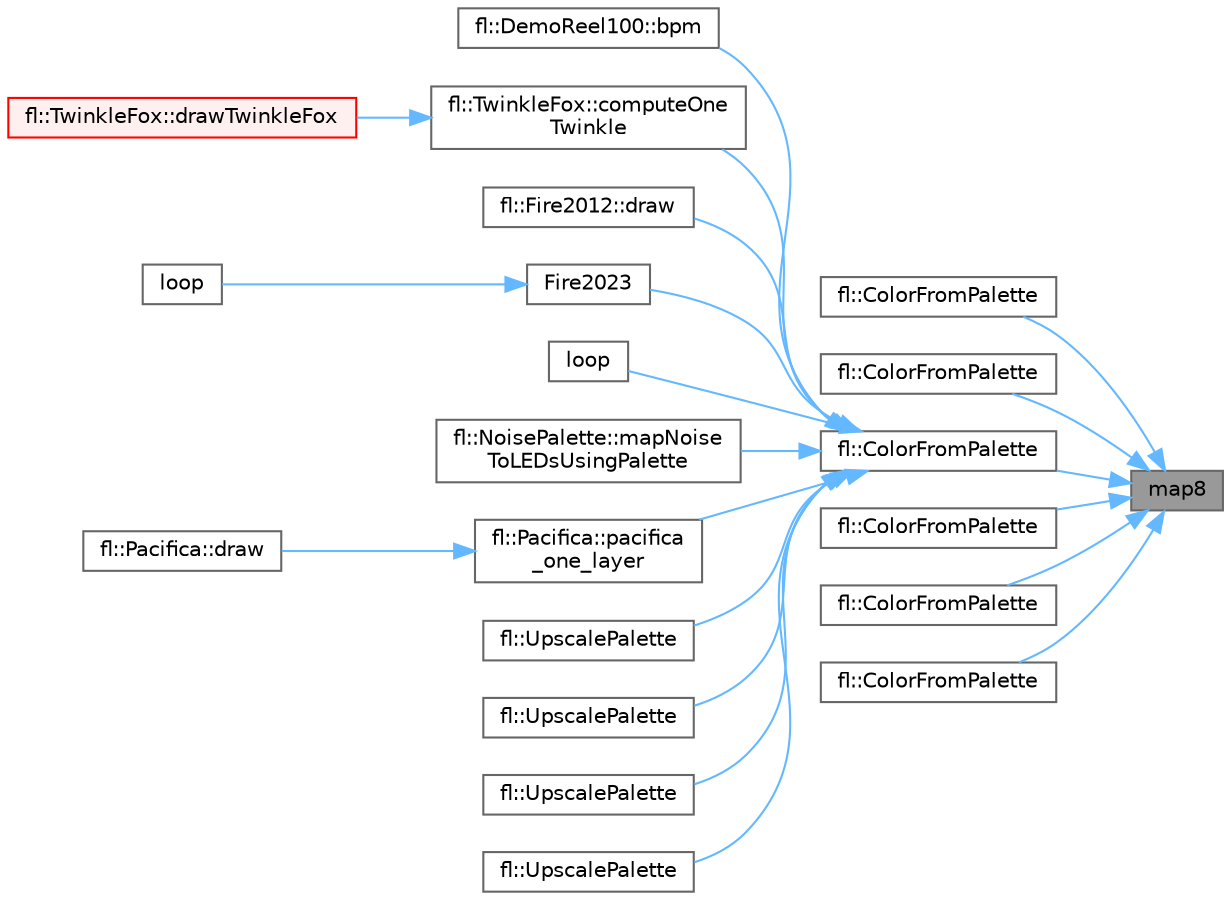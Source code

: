 digraph "map8"
{
 // INTERACTIVE_SVG=YES
 // LATEX_PDF_SIZE
  bgcolor="transparent";
  edge [fontname=Helvetica,fontsize=10,labelfontname=Helvetica,labelfontsize=10];
  node [fontname=Helvetica,fontsize=10,shape=box,height=0.2,width=0.4];
  rankdir="RL";
  Node1 [id="Node000001",label="map8",height=0.2,width=0.4,color="gray40", fillcolor="grey60", style="filled", fontcolor="black",tooltip="Map from one full-range 8-bit value into a narrower range of 8-bit values, possibly a range of hues."];
  Node1 -> Node2 [id="edge1_Node000001_Node000002",dir="back",color="steelblue1",style="solid",tooltip=" "];
  Node2 [id="Node000002",label="fl::ColorFromPalette",height=0.2,width=0.4,color="grey40", fillcolor="white", style="filled",URL="$d4/d36/namespacefl_a6be261d46a697b439148bd58cf47fd0a.html#a6be261d46a697b439148bd58cf47fd0a",tooltip=" "];
  Node1 -> Node3 [id="edge2_Node000001_Node000003",dir="back",color="steelblue1",style="solid",tooltip=" "];
  Node3 [id="Node000003",label="fl::ColorFromPalette",height=0.2,width=0.4,color="grey40", fillcolor="white", style="filled",URL="$d4/d36/namespacefl_a3f1395bf04587dfd37d40bc8f4367995.html#a3f1395bf04587dfd37d40bc8f4367995",tooltip=" "];
  Node1 -> Node4 [id="edge3_Node000001_Node000004",dir="back",color="steelblue1",style="solid",tooltip=" "];
  Node4 [id="Node000004",label="fl::ColorFromPalette",height=0.2,width=0.4,color="grey40", fillcolor="white", style="filled",URL="$d4/d36/namespacefl_a74e1895d1234ab29fef4458532e91090.html#a74e1895d1234ab29fef4458532e91090",tooltip=" "];
  Node4 -> Node5 [id="edge4_Node000004_Node000005",dir="back",color="steelblue1",style="solid",tooltip=" "];
  Node5 [id="Node000005",label="fl::DemoReel100::bpm",height=0.2,width=0.4,color="grey40", fillcolor="white", style="filled",URL="$d1/d60/classfl_1_1_demo_reel100_a72cc7eea48cf0be16b34fee7d4da64f4.html#a72cc7eea48cf0be16b34fee7d4da64f4",tooltip=" "];
  Node4 -> Node6 [id="edge5_Node000004_Node000006",dir="back",color="steelblue1",style="solid",tooltip=" "];
  Node6 [id="Node000006",label="fl::TwinkleFox::computeOne\lTwinkle",height=0.2,width=0.4,color="grey40", fillcolor="white", style="filled",URL="$de/db5/classfl_1_1_twinkle_fox_a39614750a1a87e8a8be19c36f6c48677.html#a39614750a1a87e8a8be19c36f6c48677",tooltip=" "];
  Node6 -> Node7 [id="edge6_Node000006_Node000007",dir="back",color="steelblue1",style="solid",tooltip=" "];
  Node7 [id="Node000007",label="fl::TwinkleFox::drawTwinkleFox",height=0.2,width=0.4,color="red", fillcolor="#FFF0F0", style="filled",URL="$de/db5/classfl_1_1_twinkle_fox_a67375829d0da55e17d3f74ac9817914d.html#a67375829d0da55e17d3f74ac9817914d",tooltip=" "];
  Node4 -> Node9 [id="edge7_Node000004_Node000009",dir="back",color="steelblue1",style="solid",tooltip=" "];
  Node9 [id="Node000009",label="fl::Fire2012::draw",height=0.2,width=0.4,color="grey40", fillcolor="white", style="filled",URL="$d5/d9b/classfl_1_1_fire2012_a39d20a6dc4f3a771b8b12696db9c4a15.html#a39d20a6dc4f3a771b8b12696db9c4a15",tooltip=" "];
  Node4 -> Node10 [id="edge8_Node000004_Node000010",dir="back",color="steelblue1",style="solid",tooltip=" "];
  Node10 [id="Node000010",label="Fire2023",height=0.2,width=0.4,color="grey40", fillcolor="white", style="filled",URL="$d8/d2c/_fire2023_8ino_abe327b12b434120ecf20ae3f46800983.html#abe327b12b434120ecf20ae3f46800983",tooltip=" "];
  Node10 -> Node11 [id="edge9_Node000010_Node000011",dir="back",color="steelblue1",style="solid",tooltip=" "];
  Node11 [id="Node000011",label="loop",height=0.2,width=0.4,color="grey40", fillcolor="white", style="filled",URL="$d8/d2c/_fire2023_8ino_afe461d27b9c48d5921c00d521181f12f.html#afe461d27b9c48d5921c00d521181f12f",tooltip=" "];
  Node4 -> Node12 [id="edge10_Node000004_Node000012",dir="back",color="steelblue1",style="solid",tooltip=" "];
  Node12 [id="Node000012",label="loop",height=0.2,width=0.4,color="grey40", fillcolor="white", style="filled",URL="$dc/dfc/_fire_matrix_8ino_afe461d27b9c48d5921c00d521181f12f.html#afe461d27b9c48d5921c00d521181f12f",tooltip=" "];
  Node4 -> Node13 [id="edge11_Node000004_Node000013",dir="back",color="steelblue1",style="solid",tooltip=" "];
  Node13 [id="Node000013",label="fl::NoisePalette::mapNoise\lToLEDsUsingPalette",height=0.2,width=0.4,color="grey40", fillcolor="white", style="filled",URL="$d9/d41/classfl_1_1_noise_palette_a546f14f524f7a1b965c872ddad7be8a4.html#a546f14f524f7a1b965c872ddad7be8a4",tooltip=" "];
  Node4 -> Node14 [id="edge12_Node000004_Node000014",dir="back",color="steelblue1",style="solid",tooltip=" "];
  Node14 [id="Node000014",label="fl::Pacifica::pacifica\l_one_layer",height=0.2,width=0.4,color="grey40", fillcolor="white", style="filled",URL="$d2/db2/classfl_1_1_pacifica_ac949d5e9a88b724a060954658b892ebc.html#ac949d5e9a88b724a060954658b892ebc",tooltip=" "];
  Node14 -> Node15 [id="edge13_Node000014_Node000015",dir="back",color="steelblue1",style="solid",tooltip=" "];
  Node15 [id="Node000015",label="fl::Pacifica::draw",height=0.2,width=0.4,color="grey40", fillcolor="white", style="filled",URL="$d2/db2/classfl_1_1_pacifica_a264d0c1db5db60028b6fab87af13d700.html#a264d0c1db5db60028b6fab87af13d700",tooltip=" "];
  Node4 -> Node16 [id="edge14_Node000004_Node000016",dir="back",color="steelblue1",style="solid",tooltip=" "];
  Node16 [id="Node000016",label="fl::UpscalePalette",height=0.2,width=0.4,color="grey40", fillcolor="white", style="filled",URL="$d4/d36/namespacefl_abf83f8c9171b3b60bb3f69e0d04b3e94.html#abf83f8c9171b3b60bb3f69e0d04b3e94",tooltip=" "];
  Node4 -> Node17 [id="edge15_Node000004_Node000017",dir="back",color="steelblue1",style="solid",tooltip=" "];
  Node17 [id="Node000017",label="fl::UpscalePalette",height=0.2,width=0.4,color="grey40", fillcolor="white", style="filled",URL="$d4/d36/namespacefl_ac2561c87f2746c8d2d718cc226cd5dae.html#ac2561c87f2746c8d2d718cc226cd5dae",tooltip=" "];
  Node4 -> Node18 [id="edge16_Node000004_Node000018",dir="back",color="steelblue1",style="solid",tooltip=" "];
  Node18 [id="Node000018",label="fl::UpscalePalette",height=0.2,width=0.4,color="grey40", fillcolor="white", style="filled",URL="$d4/d36/namespacefl_a17b7fd301b5691fcbb9136a675dc9faa.html#a17b7fd301b5691fcbb9136a675dc9faa",tooltip=" "];
  Node4 -> Node19 [id="edge17_Node000004_Node000019",dir="back",color="steelblue1",style="solid",tooltip=" "];
  Node19 [id="Node000019",label="fl::UpscalePalette",height=0.2,width=0.4,color="grey40", fillcolor="white", style="filled",URL="$d4/d36/namespacefl_a090c84c8e40dd80e92fb76009a66b346.html#a090c84c8e40dd80e92fb76009a66b346",tooltip=" "];
  Node1 -> Node20 [id="edge18_Node000001_Node000020",dir="back",color="steelblue1",style="solid",tooltip=" "];
  Node20 [id="Node000020",label="fl::ColorFromPalette",height=0.2,width=0.4,color="grey40", fillcolor="white", style="filled",URL="$d4/d36/namespacefl_a38d52be343ce0abb528607ea4e934de6.html#a38d52be343ce0abb528607ea4e934de6",tooltip=" "];
  Node1 -> Node21 [id="edge19_Node000001_Node000021",dir="back",color="steelblue1",style="solid",tooltip=" "];
  Node21 [id="Node000021",label="fl::ColorFromPalette",height=0.2,width=0.4,color="grey40", fillcolor="white", style="filled",URL="$d4/d36/namespacefl_a07bebc78594d7da54290ee51dc6fc216.html#a07bebc78594d7da54290ee51dc6fc216",tooltip=" "];
  Node1 -> Node22 [id="edge20_Node000001_Node000022",dir="back",color="steelblue1",style="solid",tooltip=" "];
  Node22 [id="Node000022",label="fl::ColorFromPalette",height=0.2,width=0.4,color="grey40", fillcolor="white", style="filled",URL="$d4/d36/namespacefl_a79e98bfd8beb2b67b3889d9c6a1e5ddd.html#a79e98bfd8beb2b67b3889d9c6a1e5ddd",tooltip=" "];
}
